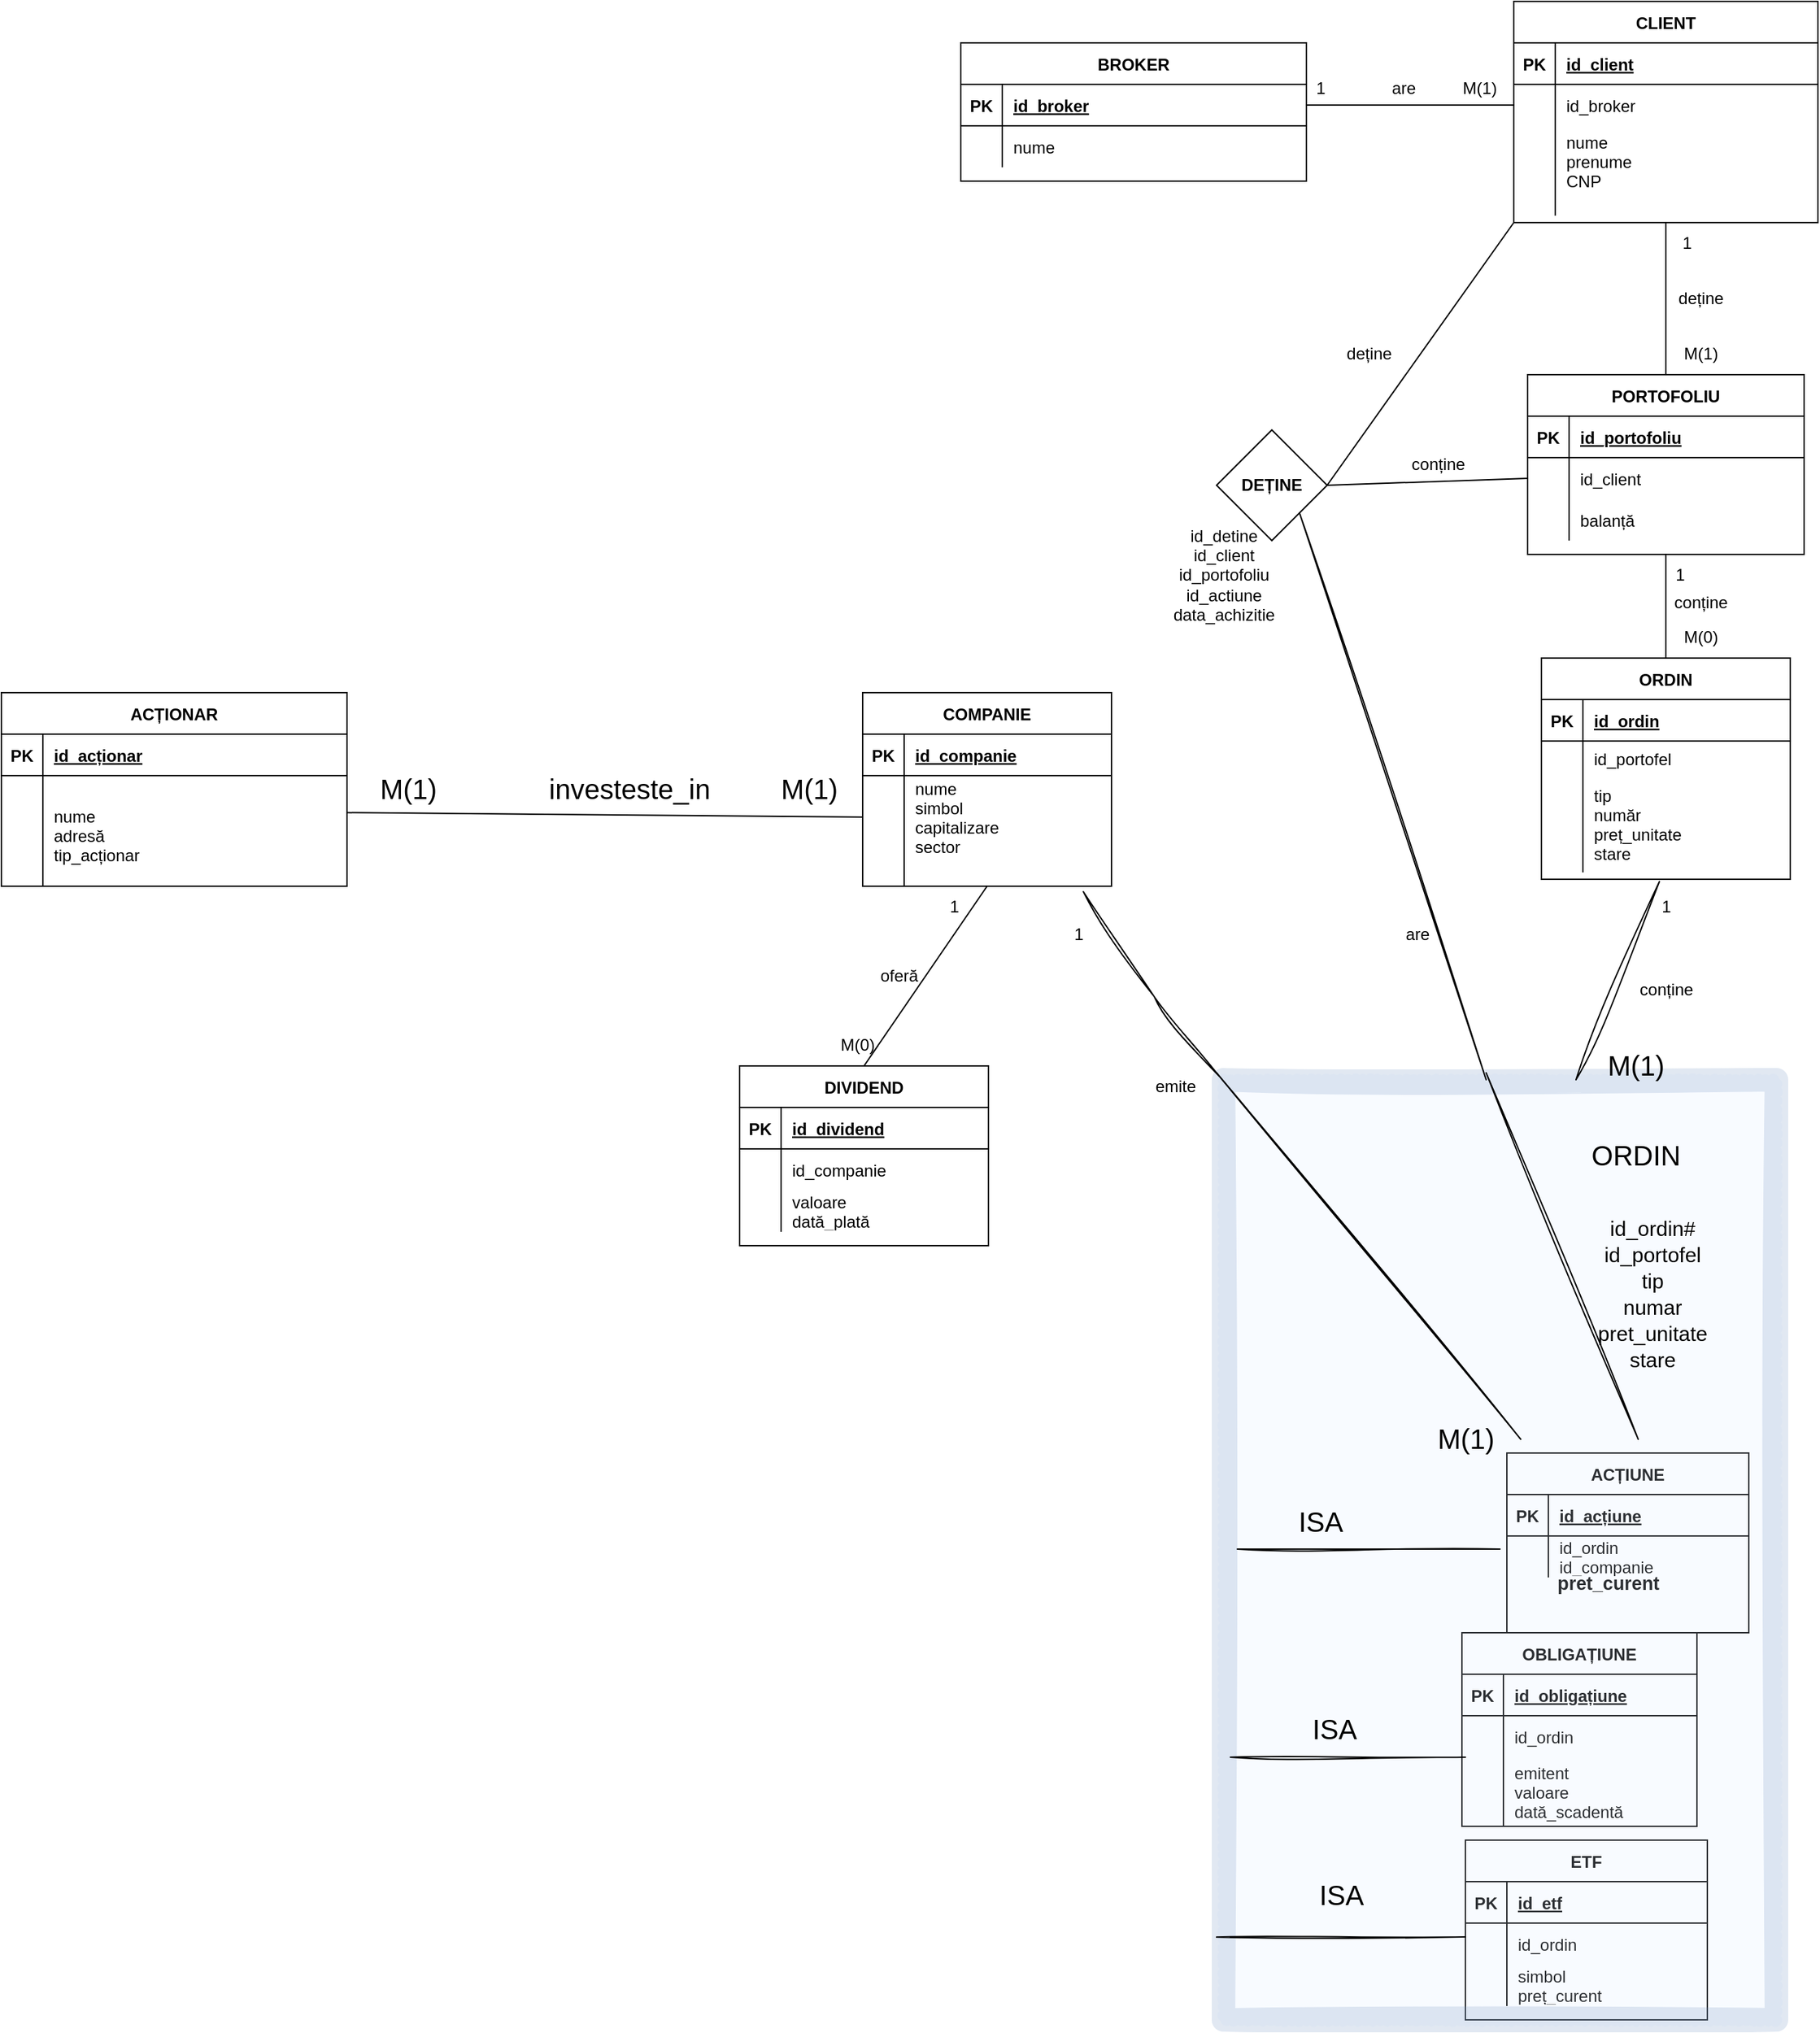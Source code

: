 <mxfile version="22.1.18" type="device" pages="2">
  <diagram id="R2lEEEUBdFMjLlhIrx00" name="Page-1">
    <mxGraphModel dx="4536" dy="1491" grid="1" gridSize="10" guides="1" tooltips="1" connect="1" arrows="1" fold="1" page="1" pageScale="1" pageWidth="850" pageHeight="1100" math="0" shadow="0" extFonts="Permanent Marker^https://fonts.googleapis.com/css?family=Permanent+Marker">
      <root>
        <mxCell id="0" />
        <mxCell id="1" parent="0" />
        <mxCell id="C-vyLk0tnHw3VtMMgP7b-23" value="BROKER" style="shape=table;startSize=30;container=1;collapsible=1;childLayout=tableLayout;fixedRows=1;rowLines=0;fontStyle=1;align=center;resizeLast=1;" parent="1" vertex="1">
          <mxGeometry x="20" y="50" width="250" height="100" as="geometry" />
        </mxCell>
        <mxCell id="C-vyLk0tnHw3VtMMgP7b-24" value="" style="shape=partialRectangle;collapsible=0;dropTarget=0;pointerEvents=0;fillColor=none;points=[[0,0.5],[1,0.5]];portConstraint=eastwest;top=0;left=0;right=0;bottom=1;" parent="C-vyLk0tnHw3VtMMgP7b-23" vertex="1">
          <mxGeometry y="30" width="250" height="30" as="geometry" />
        </mxCell>
        <mxCell id="C-vyLk0tnHw3VtMMgP7b-25" value="PK" style="shape=partialRectangle;overflow=hidden;connectable=0;fillColor=none;top=0;left=0;bottom=0;right=0;fontStyle=1;" parent="C-vyLk0tnHw3VtMMgP7b-24" vertex="1">
          <mxGeometry width="30" height="30" as="geometry">
            <mxRectangle width="30" height="30" as="alternateBounds" />
          </mxGeometry>
        </mxCell>
        <mxCell id="C-vyLk0tnHw3VtMMgP7b-26" value="id_broker" style="shape=partialRectangle;overflow=hidden;connectable=0;fillColor=none;top=0;left=0;bottom=0;right=0;align=left;spacingLeft=6;fontStyle=5;" parent="C-vyLk0tnHw3VtMMgP7b-24" vertex="1">
          <mxGeometry x="30" width="220" height="30" as="geometry">
            <mxRectangle width="220" height="30" as="alternateBounds" />
          </mxGeometry>
        </mxCell>
        <mxCell id="C-vyLk0tnHw3VtMMgP7b-27" value="" style="shape=partialRectangle;collapsible=0;dropTarget=0;pointerEvents=0;fillColor=none;points=[[0,0.5],[1,0.5]];portConstraint=eastwest;top=0;left=0;right=0;bottom=0;" parent="C-vyLk0tnHw3VtMMgP7b-23" vertex="1">
          <mxGeometry y="60" width="250" height="30" as="geometry" />
        </mxCell>
        <mxCell id="C-vyLk0tnHw3VtMMgP7b-28" value="" style="shape=partialRectangle;overflow=hidden;connectable=0;fillColor=none;top=0;left=0;bottom=0;right=0;" parent="C-vyLk0tnHw3VtMMgP7b-27" vertex="1">
          <mxGeometry width="30" height="30" as="geometry">
            <mxRectangle width="30" height="30" as="alternateBounds" />
          </mxGeometry>
        </mxCell>
        <mxCell id="C-vyLk0tnHw3VtMMgP7b-29" value="nume" style="shape=partialRectangle;overflow=hidden;connectable=0;fillColor=none;top=0;left=0;bottom=0;right=0;align=left;spacingLeft=6;" parent="C-vyLk0tnHw3VtMMgP7b-27" vertex="1">
          <mxGeometry x="30" width="220" height="30" as="geometry">
            <mxRectangle width="220" height="30" as="alternateBounds" />
          </mxGeometry>
        </mxCell>
        <mxCell id="0l41ODt3sagTzn-8cAt7-6" value="CLIENT" style="shape=table;startSize=30;container=1;collapsible=1;childLayout=tableLayout;fixedRows=1;rowLines=0;fontStyle=1;align=center;resizeLast=1;" parent="1" vertex="1">
          <mxGeometry x="420" y="20" width="220" height="160" as="geometry" />
        </mxCell>
        <mxCell id="0l41ODt3sagTzn-8cAt7-7" value="" style="shape=partialRectangle;collapsible=0;dropTarget=0;pointerEvents=0;fillColor=none;points=[[0,0.5],[1,0.5]];portConstraint=eastwest;top=0;left=0;right=0;bottom=1;" parent="0l41ODt3sagTzn-8cAt7-6" vertex="1">
          <mxGeometry y="30" width="220" height="30" as="geometry" />
        </mxCell>
        <mxCell id="0l41ODt3sagTzn-8cAt7-8" value="PK" style="shape=partialRectangle;overflow=hidden;connectable=0;fillColor=none;top=0;left=0;bottom=0;right=0;fontStyle=1;" parent="0l41ODt3sagTzn-8cAt7-7" vertex="1">
          <mxGeometry width="30" height="30" as="geometry">
            <mxRectangle width="30" height="30" as="alternateBounds" />
          </mxGeometry>
        </mxCell>
        <mxCell id="0l41ODt3sagTzn-8cAt7-9" value="id_client" style="shape=partialRectangle;overflow=hidden;connectable=0;fillColor=none;top=0;left=0;bottom=0;right=0;align=left;spacingLeft=6;fontStyle=5;" parent="0l41ODt3sagTzn-8cAt7-7" vertex="1">
          <mxGeometry x="30" width="190" height="30" as="geometry">
            <mxRectangle width="190" height="30" as="alternateBounds" />
          </mxGeometry>
        </mxCell>
        <mxCell id="0l41ODt3sagTzn-8cAt7-10" value="" style="shape=partialRectangle;collapsible=0;dropTarget=0;pointerEvents=0;fillColor=none;points=[[0,0.5],[1,0.5]];portConstraint=eastwest;top=0;left=0;right=0;bottom=0;" parent="0l41ODt3sagTzn-8cAt7-6" vertex="1">
          <mxGeometry y="60" width="220" height="30" as="geometry" />
        </mxCell>
        <mxCell id="0l41ODt3sagTzn-8cAt7-11" value="" style="shape=partialRectangle;overflow=hidden;connectable=0;fillColor=none;top=0;left=0;bottom=0;right=0;" parent="0l41ODt3sagTzn-8cAt7-10" vertex="1">
          <mxGeometry width="30" height="30" as="geometry">
            <mxRectangle width="30" height="30" as="alternateBounds" />
          </mxGeometry>
        </mxCell>
        <mxCell id="0l41ODt3sagTzn-8cAt7-12" value="id_broker" style="shape=partialRectangle;overflow=hidden;connectable=0;fillColor=none;top=0;left=0;bottom=0;right=0;align=left;spacingLeft=6;" parent="0l41ODt3sagTzn-8cAt7-10" vertex="1">
          <mxGeometry x="30" width="190" height="30" as="geometry">
            <mxRectangle width="190" height="30" as="alternateBounds" />
          </mxGeometry>
        </mxCell>
        <mxCell id="0l41ODt3sagTzn-8cAt7-13" value="" style="shape=partialRectangle;collapsible=0;dropTarget=0;pointerEvents=0;fillColor=none;points=[[0,0.5],[1,0.5]];portConstraint=eastwest;top=0;left=0;right=0;bottom=0;" parent="0l41ODt3sagTzn-8cAt7-6" vertex="1">
          <mxGeometry y="90" width="220" height="65" as="geometry" />
        </mxCell>
        <mxCell id="0l41ODt3sagTzn-8cAt7-14" value="" style="shape=partialRectangle;overflow=hidden;connectable=0;fillColor=none;top=0;left=0;bottom=0;right=0;" parent="0l41ODt3sagTzn-8cAt7-13" vertex="1">
          <mxGeometry width="30" height="65" as="geometry">
            <mxRectangle width="30" height="65" as="alternateBounds" />
          </mxGeometry>
        </mxCell>
        <mxCell id="0l41ODt3sagTzn-8cAt7-15" value="nume&#xa;prenume&#xa;CNP&#xa;" style="shape=partialRectangle;overflow=hidden;connectable=0;fillColor=none;top=0;left=0;bottom=0;right=0;align=left;spacingLeft=6;" parent="0l41ODt3sagTzn-8cAt7-13" vertex="1">
          <mxGeometry x="30" width="190" height="65" as="geometry">
            <mxRectangle width="190" height="65" as="alternateBounds" />
          </mxGeometry>
        </mxCell>
        <mxCell id="0l41ODt3sagTzn-8cAt7-16" value="PORTOFOLIU" style="shape=table;startSize=30;container=1;collapsible=1;childLayout=tableLayout;fixedRows=1;rowLines=0;fontStyle=1;align=center;resizeLast=1;" parent="1" vertex="1">
          <mxGeometry x="430" y="290" width="200" height="130" as="geometry" />
        </mxCell>
        <mxCell id="0l41ODt3sagTzn-8cAt7-17" value="" style="shape=partialRectangle;collapsible=0;dropTarget=0;pointerEvents=0;fillColor=none;points=[[0,0.5],[1,0.5]];portConstraint=eastwest;top=0;left=0;right=0;bottom=1;" parent="0l41ODt3sagTzn-8cAt7-16" vertex="1">
          <mxGeometry y="30" width="200" height="30" as="geometry" />
        </mxCell>
        <mxCell id="0l41ODt3sagTzn-8cAt7-18" value="PK" style="shape=partialRectangle;overflow=hidden;connectable=0;fillColor=none;top=0;left=0;bottom=0;right=0;fontStyle=1;" parent="0l41ODt3sagTzn-8cAt7-17" vertex="1">
          <mxGeometry width="30" height="30" as="geometry">
            <mxRectangle width="30" height="30" as="alternateBounds" />
          </mxGeometry>
        </mxCell>
        <mxCell id="0l41ODt3sagTzn-8cAt7-19" value="id_portofoliu" style="shape=partialRectangle;overflow=hidden;connectable=0;fillColor=none;top=0;left=0;bottom=0;right=0;align=left;spacingLeft=6;fontStyle=5;" parent="0l41ODt3sagTzn-8cAt7-17" vertex="1">
          <mxGeometry x="30" width="170" height="30" as="geometry">
            <mxRectangle width="170" height="30" as="alternateBounds" />
          </mxGeometry>
        </mxCell>
        <mxCell id="0l41ODt3sagTzn-8cAt7-20" value="" style="shape=partialRectangle;collapsible=0;dropTarget=0;pointerEvents=0;fillColor=none;points=[[0,0.5],[1,0.5]];portConstraint=eastwest;top=0;left=0;right=0;bottom=0;" parent="0l41ODt3sagTzn-8cAt7-16" vertex="1">
          <mxGeometry y="60" width="200" height="30" as="geometry" />
        </mxCell>
        <mxCell id="0l41ODt3sagTzn-8cAt7-21" value="" style="shape=partialRectangle;overflow=hidden;connectable=0;fillColor=none;top=0;left=0;bottom=0;right=0;" parent="0l41ODt3sagTzn-8cAt7-20" vertex="1">
          <mxGeometry width="30" height="30" as="geometry">
            <mxRectangle width="30" height="30" as="alternateBounds" />
          </mxGeometry>
        </mxCell>
        <mxCell id="0l41ODt3sagTzn-8cAt7-22" value="id_client" style="shape=partialRectangle;overflow=hidden;connectable=0;fillColor=none;top=0;left=0;bottom=0;right=0;align=left;spacingLeft=6;" parent="0l41ODt3sagTzn-8cAt7-20" vertex="1">
          <mxGeometry x="30" width="170" height="30" as="geometry">
            <mxRectangle width="170" height="30" as="alternateBounds" />
          </mxGeometry>
        </mxCell>
        <mxCell id="0l41ODt3sagTzn-8cAt7-23" value="" style="shape=partialRectangle;collapsible=0;dropTarget=0;pointerEvents=0;fillColor=none;points=[[0,0.5],[1,0.5]];portConstraint=eastwest;top=0;left=0;right=0;bottom=0;" parent="0l41ODt3sagTzn-8cAt7-16" vertex="1">
          <mxGeometry y="90" width="200" height="30" as="geometry" />
        </mxCell>
        <mxCell id="0l41ODt3sagTzn-8cAt7-24" value="" style="shape=partialRectangle;overflow=hidden;connectable=0;fillColor=none;top=0;left=0;bottom=0;right=0;" parent="0l41ODt3sagTzn-8cAt7-23" vertex="1">
          <mxGeometry width="30" height="30" as="geometry">
            <mxRectangle width="30" height="30" as="alternateBounds" />
          </mxGeometry>
        </mxCell>
        <mxCell id="0l41ODt3sagTzn-8cAt7-25" value="balanță" style="shape=partialRectangle;overflow=hidden;connectable=0;fillColor=none;top=0;left=0;bottom=0;right=0;align=left;spacingLeft=6;" parent="0l41ODt3sagTzn-8cAt7-23" vertex="1">
          <mxGeometry x="30" width="170" height="30" as="geometry">
            <mxRectangle width="170" height="30" as="alternateBounds" />
          </mxGeometry>
        </mxCell>
        <mxCell id="0l41ODt3sagTzn-8cAt7-26" value="ORDIN" style="shape=table;startSize=30;container=1;collapsible=1;childLayout=tableLayout;fixedRows=1;rowLines=0;fontStyle=1;align=center;resizeLast=1;" parent="1" vertex="1">
          <mxGeometry x="440" y="495" width="180" height="160" as="geometry" />
        </mxCell>
        <mxCell id="0l41ODt3sagTzn-8cAt7-27" value="" style="shape=partialRectangle;collapsible=0;dropTarget=0;pointerEvents=0;fillColor=none;points=[[0,0.5],[1,0.5]];portConstraint=eastwest;top=0;left=0;right=0;bottom=1;" parent="0l41ODt3sagTzn-8cAt7-26" vertex="1">
          <mxGeometry y="30" width="180" height="30" as="geometry" />
        </mxCell>
        <mxCell id="0l41ODt3sagTzn-8cAt7-28" value="PK" style="shape=partialRectangle;overflow=hidden;connectable=0;fillColor=none;top=0;left=0;bottom=0;right=0;fontStyle=1;" parent="0l41ODt3sagTzn-8cAt7-27" vertex="1">
          <mxGeometry width="30" height="30" as="geometry">
            <mxRectangle width="30" height="30" as="alternateBounds" />
          </mxGeometry>
        </mxCell>
        <mxCell id="0l41ODt3sagTzn-8cAt7-29" value="id_ordin" style="shape=partialRectangle;overflow=hidden;connectable=0;fillColor=none;top=0;left=0;bottom=0;right=0;align=left;spacingLeft=6;fontStyle=5;" parent="0l41ODt3sagTzn-8cAt7-27" vertex="1">
          <mxGeometry x="30" width="150" height="30" as="geometry">
            <mxRectangle width="150" height="30" as="alternateBounds" />
          </mxGeometry>
        </mxCell>
        <mxCell id="0l41ODt3sagTzn-8cAt7-30" value="" style="shape=partialRectangle;collapsible=0;dropTarget=0;pointerEvents=0;fillColor=none;points=[[0,0.5],[1,0.5]];portConstraint=eastwest;top=0;left=0;right=0;bottom=0;" parent="0l41ODt3sagTzn-8cAt7-26" vertex="1">
          <mxGeometry y="60" width="180" height="25" as="geometry" />
        </mxCell>
        <mxCell id="0l41ODt3sagTzn-8cAt7-31" value="" style="shape=partialRectangle;overflow=hidden;connectable=0;fillColor=none;top=0;left=0;bottom=0;right=0;" parent="0l41ODt3sagTzn-8cAt7-30" vertex="1">
          <mxGeometry width="30" height="25" as="geometry">
            <mxRectangle width="30" height="25" as="alternateBounds" />
          </mxGeometry>
        </mxCell>
        <mxCell id="0l41ODt3sagTzn-8cAt7-32" value="id_portofel" style="shape=partialRectangle;overflow=hidden;connectable=0;fillColor=none;top=0;left=0;bottom=0;right=0;align=left;spacingLeft=6;" parent="0l41ODt3sagTzn-8cAt7-30" vertex="1">
          <mxGeometry x="30" width="150" height="25" as="geometry">
            <mxRectangle width="150" height="25" as="alternateBounds" />
          </mxGeometry>
        </mxCell>
        <mxCell id="0l41ODt3sagTzn-8cAt7-33" value="" style="shape=partialRectangle;collapsible=0;dropTarget=0;pointerEvents=0;fillColor=none;points=[[0,0.5],[1,0.5]];portConstraint=eastwest;top=0;left=0;right=0;bottom=0;" parent="0l41ODt3sagTzn-8cAt7-26" vertex="1">
          <mxGeometry y="85" width="180" height="70" as="geometry" />
        </mxCell>
        <mxCell id="0l41ODt3sagTzn-8cAt7-34" value="" style="shape=partialRectangle;overflow=hidden;connectable=0;fillColor=none;top=0;left=0;bottom=0;right=0;" parent="0l41ODt3sagTzn-8cAt7-33" vertex="1">
          <mxGeometry width="30" height="70" as="geometry">
            <mxRectangle width="30" height="70" as="alternateBounds" />
          </mxGeometry>
        </mxCell>
        <mxCell id="0l41ODt3sagTzn-8cAt7-35" value="tip&#xa;număr&#xa;preț_unitate&#xa;stare" style="shape=partialRectangle;overflow=hidden;connectable=0;fillColor=none;top=0;left=0;bottom=0;right=0;align=left;spacingLeft=6;" parent="0l41ODt3sagTzn-8cAt7-33" vertex="1">
          <mxGeometry x="30" width="150" height="70" as="geometry">
            <mxRectangle width="150" height="70" as="alternateBounds" />
          </mxGeometry>
        </mxCell>
        <mxCell id="IBkrhntbeBRxh-45TwVK-1" value="OBLIGAȚIUNE" style="shape=table;startSize=30;container=1;collapsible=1;childLayout=tableLayout;fixedRows=1;rowLines=0;fontStyle=1;align=center;resizeLast=1;" parent="1" vertex="1">
          <mxGeometry x="382.5" y="1200" width="170" height="140" as="geometry" />
        </mxCell>
        <mxCell id="IBkrhntbeBRxh-45TwVK-2" value="" style="shape=partialRectangle;collapsible=0;dropTarget=0;pointerEvents=0;fillColor=none;points=[[0,0.5],[1,0.5]];portConstraint=eastwest;top=0;left=0;right=0;bottom=1;" parent="IBkrhntbeBRxh-45TwVK-1" vertex="1">
          <mxGeometry y="30" width="170" height="30" as="geometry" />
        </mxCell>
        <mxCell id="IBkrhntbeBRxh-45TwVK-3" value="PK" style="shape=partialRectangle;overflow=hidden;connectable=0;fillColor=none;top=0;left=0;bottom=0;right=0;fontStyle=1;" parent="IBkrhntbeBRxh-45TwVK-2" vertex="1">
          <mxGeometry width="30" height="30" as="geometry">
            <mxRectangle width="30" height="30" as="alternateBounds" />
          </mxGeometry>
        </mxCell>
        <mxCell id="IBkrhntbeBRxh-45TwVK-4" value="id_obligațiune" style="shape=partialRectangle;overflow=hidden;connectable=0;fillColor=none;top=0;left=0;bottom=0;right=0;align=left;spacingLeft=6;fontStyle=5;" parent="IBkrhntbeBRxh-45TwVK-2" vertex="1">
          <mxGeometry x="30" width="140" height="30" as="geometry">
            <mxRectangle width="140" height="30" as="alternateBounds" />
          </mxGeometry>
        </mxCell>
        <mxCell id="IBkrhntbeBRxh-45TwVK-5" value="" style="shape=partialRectangle;collapsible=0;dropTarget=0;pointerEvents=0;fillColor=none;points=[[0,0.5],[1,0.5]];portConstraint=eastwest;top=0;left=0;right=0;bottom=0;" parent="IBkrhntbeBRxh-45TwVK-1" vertex="1">
          <mxGeometry y="60" width="170" height="30" as="geometry" />
        </mxCell>
        <mxCell id="IBkrhntbeBRxh-45TwVK-6" value="" style="shape=partialRectangle;overflow=hidden;connectable=0;fillColor=none;top=0;left=0;bottom=0;right=0;" parent="IBkrhntbeBRxh-45TwVK-5" vertex="1">
          <mxGeometry width="30" height="30" as="geometry">
            <mxRectangle width="30" height="30" as="alternateBounds" />
          </mxGeometry>
        </mxCell>
        <mxCell id="IBkrhntbeBRxh-45TwVK-7" value="id_ordin" style="shape=partialRectangle;overflow=hidden;connectable=0;fillColor=none;top=0;left=0;bottom=0;right=0;align=left;spacingLeft=6;" parent="IBkrhntbeBRxh-45TwVK-5" vertex="1">
          <mxGeometry x="30" width="140" height="30" as="geometry">
            <mxRectangle width="140" height="30" as="alternateBounds" />
          </mxGeometry>
        </mxCell>
        <mxCell id="IBkrhntbeBRxh-45TwVK-8" value="" style="shape=partialRectangle;collapsible=0;dropTarget=0;pointerEvents=0;fillColor=none;points=[[0,0.5],[1,0.5]];portConstraint=eastwest;top=0;left=0;right=0;bottom=0;" parent="IBkrhntbeBRxh-45TwVK-1" vertex="1">
          <mxGeometry y="90" width="170" height="50" as="geometry" />
        </mxCell>
        <mxCell id="IBkrhntbeBRxh-45TwVK-9" value="" style="shape=partialRectangle;overflow=hidden;connectable=0;fillColor=none;top=0;left=0;bottom=0;right=0;" parent="IBkrhntbeBRxh-45TwVK-8" vertex="1">
          <mxGeometry width="30" height="50" as="geometry">
            <mxRectangle width="30" height="50" as="alternateBounds" />
          </mxGeometry>
        </mxCell>
        <mxCell id="IBkrhntbeBRxh-45TwVK-10" value="emitent&#xa;valoare&#xa;dată_scadentă" style="shape=partialRectangle;overflow=hidden;connectable=0;fillColor=none;top=0;left=0;bottom=0;right=0;align=left;spacingLeft=6;" parent="IBkrhntbeBRxh-45TwVK-8" vertex="1">
          <mxGeometry x="30" width="140" height="50" as="geometry">
            <mxRectangle width="140" height="50" as="alternateBounds" />
          </mxGeometry>
        </mxCell>
        <mxCell id="IBkrhntbeBRxh-45TwVK-11" value="ACȚIUNE" style="shape=table;startSize=30;container=1;collapsible=1;childLayout=tableLayout;fixedRows=1;rowLines=0;fontStyle=1;align=center;resizeLast=1;" parent="1" vertex="1">
          <mxGeometry x="415" y="1070" width="175" height="130" as="geometry" />
        </mxCell>
        <mxCell id="IBkrhntbeBRxh-45TwVK-12" value="" style="shape=partialRectangle;collapsible=0;dropTarget=0;pointerEvents=0;fillColor=none;points=[[0,0.5],[1,0.5]];portConstraint=eastwest;top=0;left=0;right=0;bottom=1;" parent="IBkrhntbeBRxh-45TwVK-11" vertex="1">
          <mxGeometry y="30" width="175" height="30" as="geometry" />
        </mxCell>
        <mxCell id="IBkrhntbeBRxh-45TwVK-13" value="PK" style="shape=partialRectangle;overflow=hidden;connectable=0;fillColor=none;top=0;left=0;bottom=0;right=0;fontStyle=1;" parent="IBkrhntbeBRxh-45TwVK-12" vertex="1">
          <mxGeometry width="30" height="30" as="geometry">
            <mxRectangle width="30" height="30" as="alternateBounds" />
          </mxGeometry>
        </mxCell>
        <mxCell id="IBkrhntbeBRxh-45TwVK-14" value="id_acțiune" style="shape=partialRectangle;overflow=hidden;connectable=0;fillColor=none;top=0;left=0;bottom=0;right=0;align=left;spacingLeft=6;fontStyle=5;" parent="IBkrhntbeBRxh-45TwVK-12" vertex="1">
          <mxGeometry x="30" width="145" height="30" as="geometry">
            <mxRectangle width="145" height="30" as="alternateBounds" />
          </mxGeometry>
        </mxCell>
        <mxCell id="IBkrhntbeBRxh-45TwVK-18" value="" style="shape=partialRectangle;collapsible=0;dropTarget=0;pointerEvents=0;fillColor=none;points=[[0,0.5],[1,0.5]];portConstraint=eastwest;top=0;left=0;right=0;bottom=0;" parent="IBkrhntbeBRxh-45TwVK-11" vertex="1">
          <mxGeometry y="60" width="175" height="30" as="geometry" />
        </mxCell>
        <mxCell id="IBkrhntbeBRxh-45TwVK-19" value="" style="shape=partialRectangle;overflow=hidden;connectable=0;fillColor=none;top=0;left=0;bottom=0;right=0;" parent="IBkrhntbeBRxh-45TwVK-18" vertex="1">
          <mxGeometry width="30" height="30" as="geometry">
            <mxRectangle width="30" height="30" as="alternateBounds" />
          </mxGeometry>
        </mxCell>
        <mxCell id="IBkrhntbeBRxh-45TwVK-20" value="id_ordin&#xa;id_companie" style="shape=partialRectangle;overflow=hidden;connectable=0;fillColor=none;top=0;left=0;bottom=0;right=0;align=left;spacingLeft=6;" parent="IBkrhntbeBRxh-45TwVK-18" vertex="1">
          <mxGeometry x="30" width="145" height="30" as="geometry">
            <mxRectangle width="145" height="30" as="alternateBounds" />
          </mxGeometry>
        </mxCell>
        <mxCell id="IBkrhntbeBRxh-45TwVK-21" value="ETF" style="shape=table;startSize=30;container=1;collapsible=1;childLayout=tableLayout;fixedRows=1;rowLines=0;fontStyle=1;align=center;resizeLast=1;" parent="1" vertex="1">
          <mxGeometry x="385" y="1350" width="175" height="130" as="geometry" />
        </mxCell>
        <mxCell id="IBkrhntbeBRxh-45TwVK-22" value="" style="shape=partialRectangle;collapsible=0;dropTarget=0;pointerEvents=0;fillColor=none;points=[[0,0.5],[1,0.5]];portConstraint=eastwest;top=0;left=0;right=0;bottom=1;" parent="IBkrhntbeBRxh-45TwVK-21" vertex="1">
          <mxGeometry y="30" width="175" height="30" as="geometry" />
        </mxCell>
        <mxCell id="IBkrhntbeBRxh-45TwVK-23" value="PK" style="shape=partialRectangle;overflow=hidden;connectable=0;fillColor=none;top=0;left=0;bottom=0;right=0;fontStyle=1;" parent="IBkrhntbeBRxh-45TwVK-22" vertex="1">
          <mxGeometry width="30" height="30" as="geometry">
            <mxRectangle width="30" height="30" as="alternateBounds" />
          </mxGeometry>
        </mxCell>
        <mxCell id="IBkrhntbeBRxh-45TwVK-24" value="id_etf" style="shape=partialRectangle;overflow=hidden;connectable=0;fillColor=none;top=0;left=0;bottom=0;right=0;align=left;spacingLeft=6;fontStyle=5;" parent="IBkrhntbeBRxh-45TwVK-22" vertex="1">
          <mxGeometry x="30" width="145" height="30" as="geometry">
            <mxRectangle width="145" height="30" as="alternateBounds" />
          </mxGeometry>
        </mxCell>
        <mxCell id="IBkrhntbeBRxh-45TwVK-25" value="" style="shape=partialRectangle;collapsible=0;dropTarget=0;pointerEvents=0;fillColor=none;points=[[0,0.5],[1,0.5]];portConstraint=eastwest;top=0;left=0;right=0;bottom=0;" parent="IBkrhntbeBRxh-45TwVK-21" vertex="1">
          <mxGeometry y="60" width="175" height="30" as="geometry" />
        </mxCell>
        <mxCell id="IBkrhntbeBRxh-45TwVK-26" value="" style="shape=partialRectangle;overflow=hidden;connectable=0;fillColor=none;top=0;left=0;bottom=0;right=0;" parent="IBkrhntbeBRxh-45TwVK-25" vertex="1">
          <mxGeometry width="30" height="30" as="geometry">
            <mxRectangle width="30" height="30" as="alternateBounds" />
          </mxGeometry>
        </mxCell>
        <mxCell id="IBkrhntbeBRxh-45TwVK-27" value="id_ordin" style="shape=partialRectangle;overflow=hidden;connectable=0;fillColor=none;top=0;left=0;bottom=0;right=0;align=left;spacingLeft=6;" parent="IBkrhntbeBRxh-45TwVK-25" vertex="1">
          <mxGeometry x="30" width="145" height="30" as="geometry">
            <mxRectangle width="145" height="30" as="alternateBounds" />
          </mxGeometry>
        </mxCell>
        <mxCell id="IBkrhntbeBRxh-45TwVK-28" value="" style="shape=partialRectangle;collapsible=0;dropTarget=0;pointerEvents=0;fillColor=none;points=[[0,0.5],[1,0.5]];portConstraint=eastwest;top=0;left=0;right=0;bottom=0;" parent="IBkrhntbeBRxh-45TwVK-21" vertex="1">
          <mxGeometry y="90" width="175" height="30" as="geometry" />
        </mxCell>
        <mxCell id="IBkrhntbeBRxh-45TwVK-29" value="" style="shape=partialRectangle;overflow=hidden;connectable=0;fillColor=none;top=0;left=0;bottom=0;right=0;" parent="IBkrhntbeBRxh-45TwVK-28" vertex="1">
          <mxGeometry width="30" height="30" as="geometry">
            <mxRectangle width="30" height="30" as="alternateBounds" />
          </mxGeometry>
        </mxCell>
        <mxCell id="IBkrhntbeBRxh-45TwVK-30" value="simbol&#xa;preț_curent" style="shape=partialRectangle;overflow=hidden;connectable=0;fillColor=none;top=0;left=0;bottom=0;right=0;align=left;spacingLeft=6;" parent="IBkrhntbeBRxh-45TwVK-28" vertex="1">
          <mxGeometry x="30" width="145" height="30" as="geometry">
            <mxRectangle width="145" height="30" as="alternateBounds" />
          </mxGeometry>
        </mxCell>
        <mxCell id="IBkrhntbeBRxh-45TwVK-31" value="DIVIDEND" style="shape=table;startSize=30;container=1;collapsible=1;childLayout=tableLayout;fixedRows=1;rowLines=0;fontStyle=1;align=center;resizeLast=1;" parent="1" vertex="1">
          <mxGeometry x="-140" y="790" width="180" height="130" as="geometry" />
        </mxCell>
        <mxCell id="IBkrhntbeBRxh-45TwVK-32" value="" style="shape=partialRectangle;collapsible=0;dropTarget=0;pointerEvents=0;fillColor=none;points=[[0,0.5],[1,0.5]];portConstraint=eastwest;top=0;left=0;right=0;bottom=1;" parent="IBkrhntbeBRxh-45TwVK-31" vertex="1">
          <mxGeometry y="30" width="180" height="30" as="geometry" />
        </mxCell>
        <mxCell id="IBkrhntbeBRxh-45TwVK-33" value="PK" style="shape=partialRectangle;overflow=hidden;connectable=0;fillColor=none;top=0;left=0;bottom=0;right=0;fontStyle=1;" parent="IBkrhntbeBRxh-45TwVK-32" vertex="1">
          <mxGeometry width="30" height="30" as="geometry">
            <mxRectangle width="30" height="30" as="alternateBounds" />
          </mxGeometry>
        </mxCell>
        <mxCell id="IBkrhntbeBRxh-45TwVK-34" value="id_dividend" style="shape=partialRectangle;overflow=hidden;connectable=0;fillColor=none;top=0;left=0;bottom=0;right=0;align=left;spacingLeft=6;fontStyle=5;" parent="IBkrhntbeBRxh-45TwVK-32" vertex="1">
          <mxGeometry x="30" width="150" height="30" as="geometry">
            <mxRectangle width="150" height="30" as="alternateBounds" />
          </mxGeometry>
        </mxCell>
        <mxCell id="IBkrhntbeBRxh-45TwVK-35" value="" style="shape=partialRectangle;collapsible=0;dropTarget=0;pointerEvents=0;fillColor=none;points=[[0,0.5],[1,0.5]];portConstraint=eastwest;top=0;left=0;right=0;bottom=0;" parent="IBkrhntbeBRxh-45TwVK-31" vertex="1">
          <mxGeometry y="60" width="180" height="30" as="geometry" />
        </mxCell>
        <mxCell id="IBkrhntbeBRxh-45TwVK-36" value="" style="shape=partialRectangle;overflow=hidden;connectable=0;fillColor=none;top=0;left=0;bottom=0;right=0;" parent="IBkrhntbeBRxh-45TwVK-35" vertex="1">
          <mxGeometry width="30" height="30" as="geometry">
            <mxRectangle width="30" height="30" as="alternateBounds" />
          </mxGeometry>
        </mxCell>
        <mxCell id="IBkrhntbeBRxh-45TwVK-37" value="id_companie" style="shape=partialRectangle;overflow=hidden;connectable=0;fillColor=none;top=0;left=0;bottom=0;right=0;align=left;spacingLeft=6;" parent="IBkrhntbeBRxh-45TwVK-35" vertex="1">
          <mxGeometry x="30" width="150" height="30" as="geometry">
            <mxRectangle width="150" height="30" as="alternateBounds" />
          </mxGeometry>
        </mxCell>
        <mxCell id="IBkrhntbeBRxh-45TwVK-38" value="" style="shape=partialRectangle;collapsible=0;dropTarget=0;pointerEvents=0;fillColor=none;points=[[0,0.5],[1,0.5]];portConstraint=eastwest;top=0;left=0;right=0;bottom=0;" parent="IBkrhntbeBRxh-45TwVK-31" vertex="1">
          <mxGeometry y="90" width="180" height="30" as="geometry" />
        </mxCell>
        <mxCell id="IBkrhntbeBRxh-45TwVK-39" value="" style="shape=partialRectangle;overflow=hidden;connectable=0;fillColor=none;top=0;left=0;bottom=0;right=0;" parent="IBkrhntbeBRxh-45TwVK-38" vertex="1">
          <mxGeometry width="30" height="30" as="geometry">
            <mxRectangle width="30" height="30" as="alternateBounds" />
          </mxGeometry>
        </mxCell>
        <mxCell id="IBkrhntbeBRxh-45TwVK-40" value="valoare&#xa;dată_plată" style="shape=partialRectangle;overflow=hidden;connectable=0;fillColor=none;top=0;left=0;bottom=0;right=0;align=left;spacingLeft=6;" parent="IBkrhntbeBRxh-45TwVK-38" vertex="1">
          <mxGeometry x="30" width="150" height="30" as="geometry">
            <mxRectangle width="150" height="30" as="alternateBounds" />
          </mxGeometry>
        </mxCell>
        <mxCell id="-VNbd0uvvO6OSstWt9tD-1" value="" style="endArrow=none;html=1;rounded=0;entryX=0;entryY=0.5;entryDx=0;entryDy=0;exitX=1;exitY=0.5;exitDx=0;exitDy=0;" parent="1" source="C-vyLk0tnHw3VtMMgP7b-24" target="0l41ODt3sagTzn-8cAt7-10" edge="1">
          <mxGeometry width="50" height="50" relative="1" as="geometry">
            <mxPoint x="210" y="400" as="sourcePoint" />
            <mxPoint x="260" y="350" as="targetPoint" />
          </mxGeometry>
        </mxCell>
        <mxCell id="-VNbd0uvvO6OSstWt9tD-2" value="1" style="text;html=1;align=center;verticalAlign=middle;resizable=0;points=[];autosize=1;strokeColor=none;fillColor=none;" parent="1" vertex="1">
          <mxGeometry x="265" y="68" width="30" height="30" as="geometry" />
        </mxCell>
        <mxCell id="-VNbd0uvvO6OSstWt9tD-3" value="are" style="text;html=1;align=center;verticalAlign=middle;resizable=0;points=[];autosize=1;strokeColor=none;fillColor=none;" parent="1" vertex="1">
          <mxGeometry x="320" y="68" width="40" height="30" as="geometry" />
        </mxCell>
        <mxCell id="-VNbd0uvvO6OSstWt9tD-4" value="M(1)" style="text;html=1;align=center;verticalAlign=middle;resizable=0;points=[];autosize=1;strokeColor=none;fillColor=none;" parent="1" vertex="1">
          <mxGeometry x="370" y="68" width="50" height="30" as="geometry" />
        </mxCell>
        <mxCell id="-VNbd0uvvO6OSstWt9tD-5" value="" style="endArrow=none;html=1;rounded=0;entryX=0.5;entryY=1;entryDx=0;entryDy=0;exitX=0.5;exitY=0;exitDx=0;exitDy=0;" parent="1" source="0l41ODt3sagTzn-8cAt7-16" target="0l41ODt3sagTzn-8cAt7-6" edge="1">
          <mxGeometry width="50" height="50" relative="1" as="geometry">
            <mxPoint x="420" y="320" as="sourcePoint" />
            <mxPoint x="470" y="270" as="targetPoint" />
          </mxGeometry>
        </mxCell>
        <mxCell id="-VNbd0uvvO6OSstWt9tD-6" value="1" style="text;html=1;align=center;verticalAlign=middle;resizable=0;points=[];autosize=1;strokeColor=none;fillColor=none;" parent="1" vertex="1">
          <mxGeometry x="530" y="180" width="30" height="30" as="geometry" />
        </mxCell>
        <mxCell id="-VNbd0uvvO6OSstWt9tD-7" value="deține" style="text;html=1;align=center;verticalAlign=middle;resizable=0;points=[];autosize=1;strokeColor=none;fillColor=none;" parent="1" vertex="1">
          <mxGeometry x="525" y="220" width="60" height="30" as="geometry" />
        </mxCell>
        <mxCell id="-VNbd0uvvO6OSstWt9tD-8" value="M(1)" style="text;html=1;align=center;verticalAlign=middle;resizable=0;points=[];autosize=1;strokeColor=none;fillColor=none;" parent="1" vertex="1">
          <mxGeometry x="530" y="260" width="50" height="30" as="geometry" />
        </mxCell>
        <mxCell id="-VNbd0uvvO6OSstWt9tD-9" value="1" style="text;html=1;align=center;verticalAlign=middle;resizable=0;points=[];autosize=1;strokeColor=none;fillColor=none;" parent="1" vertex="1">
          <mxGeometry x="525" y="420" width="30" height="30" as="geometry" />
        </mxCell>
        <mxCell id="-VNbd0uvvO6OSstWt9tD-10" value="M(0)" style="text;html=1;align=center;verticalAlign=middle;resizable=0;points=[];autosize=1;strokeColor=none;fillColor=none;" parent="1" vertex="1">
          <mxGeometry x="530" y="465" width="50" height="30" as="geometry" />
        </mxCell>
        <mxCell id="-VNbd0uvvO6OSstWt9tD-11" value="" style="endArrow=none;html=1;rounded=0;entryX=0.5;entryY=1;entryDx=0;entryDy=0;exitX=0.5;exitY=0;exitDx=0;exitDy=0;" parent="1" source="0l41ODt3sagTzn-8cAt7-26" target="0l41ODt3sagTzn-8cAt7-16" edge="1">
          <mxGeometry width="50" height="50" relative="1" as="geometry">
            <mxPoint x="420" y="510" as="sourcePoint" />
            <mxPoint x="470" y="460" as="targetPoint" />
          </mxGeometry>
        </mxCell>
        <mxCell id="-VNbd0uvvO6OSstWt9tD-12" value="conține" style="text;html=1;align=center;verticalAlign=middle;resizable=0;points=[];autosize=1;strokeColor=none;fillColor=none;" parent="1" vertex="1">
          <mxGeometry x="525" y="440" width="60" height="30" as="geometry" />
        </mxCell>
        <mxCell id="-VNbd0uvvO6OSstWt9tD-20" value="1" style="text;html=1;align=center;verticalAlign=middle;resizable=0;points=[];autosize=1;strokeColor=none;fillColor=none;" parent="1" vertex="1">
          <mxGeometry x="515" y="660" width="30" height="30" as="geometry" />
        </mxCell>
        <mxCell id="-VNbd0uvvO6OSstWt9tD-24" value="conține" style="text;html=1;align=center;verticalAlign=middle;resizable=0;points=[];autosize=1;strokeColor=none;fillColor=none;" parent="1" vertex="1">
          <mxGeometry x="500" y="720" width="60" height="30" as="geometry" />
        </mxCell>
        <mxCell id="-VNbd0uvvO6OSstWt9tD-34" value="COMPANIE" style="shape=table;startSize=30;container=1;collapsible=1;childLayout=tableLayout;fixedRows=1;rowLines=0;fontStyle=1;align=center;resizeLast=1;" parent="1" vertex="1">
          <mxGeometry x="-51" y="520" width="180" height="140" as="geometry" />
        </mxCell>
        <mxCell id="-VNbd0uvvO6OSstWt9tD-35" value="" style="shape=partialRectangle;collapsible=0;dropTarget=0;pointerEvents=0;fillColor=none;points=[[0,0.5],[1,0.5]];portConstraint=eastwest;top=0;left=0;right=0;bottom=1;" parent="-VNbd0uvvO6OSstWt9tD-34" vertex="1">
          <mxGeometry y="30" width="180" height="30" as="geometry" />
        </mxCell>
        <mxCell id="-VNbd0uvvO6OSstWt9tD-36" value="PK" style="shape=partialRectangle;overflow=hidden;connectable=0;fillColor=none;top=0;left=0;bottom=0;right=0;fontStyle=1;" parent="-VNbd0uvvO6OSstWt9tD-35" vertex="1">
          <mxGeometry width="30" height="30" as="geometry">
            <mxRectangle width="30" height="30" as="alternateBounds" />
          </mxGeometry>
        </mxCell>
        <mxCell id="-VNbd0uvvO6OSstWt9tD-37" value="id_companie" style="shape=partialRectangle;overflow=hidden;connectable=0;fillColor=none;top=0;left=0;bottom=0;right=0;align=left;spacingLeft=6;fontStyle=5;" parent="-VNbd0uvvO6OSstWt9tD-35" vertex="1">
          <mxGeometry x="30" width="150" height="30" as="geometry">
            <mxRectangle width="150" height="30" as="alternateBounds" />
          </mxGeometry>
        </mxCell>
        <mxCell id="-VNbd0uvvO6OSstWt9tD-41" value="" style="shape=partialRectangle;collapsible=0;dropTarget=0;pointerEvents=0;fillColor=none;points=[[0,0.5],[1,0.5]];portConstraint=eastwest;top=0;left=0;right=0;bottom=0;" parent="-VNbd0uvvO6OSstWt9tD-34" vertex="1">
          <mxGeometry y="60" width="180" height="60" as="geometry" />
        </mxCell>
        <mxCell id="-VNbd0uvvO6OSstWt9tD-42" value="" style="shape=partialRectangle;overflow=hidden;connectable=0;fillColor=none;top=0;left=0;bottom=0;right=0;" parent="-VNbd0uvvO6OSstWt9tD-41" vertex="1">
          <mxGeometry width="30" height="60" as="geometry">
            <mxRectangle width="30" height="60" as="alternateBounds" />
          </mxGeometry>
        </mxCell>
        <mxCell id="-VNbd0uvvO6OSstWt9tD-43" value="nume&#xa;simbol&#xa;capitalizare&#xa;sector" style="shape=partialRectangle;overflow=hidden;connectable=0;fillColor=none;top=0;left=0;bottom=0;right=0;align=left;spacingLeft=6;" parent="-VNbd0uvvO6OSstWt9tD-41" vertex="1">
          <mxGeometry x="30" width="150" height="60" as="geometry">
            <mxRectangle width="150" height="60" as="alternateBounds" />
          </mxGeometry>
        </mxCell>
        <mxCell id="-VNbd0uvvO6OSstWt9tD-38" value="" style="shape=partialRectangle;collapsible=0;dropTarget=0;pointerEvents=0;fillColor=none;points=[[0,0.5],[1,0.5]];portConstraint=eastwest;top=0;left=0;right=0;bottom=0;" parent="-VNbd0uvvO6OSstWt9tD-34" vertex="1">
          <mxGeometry y="120" width="180" height="20" as="geometry" />
        </mxCell>
        <mxCell id="-VNbd0uvvO6OSstWt9tD-39" value="" style="shape=partialRectangle;overflow=hidden;connectable=0;fillColor=none;top=0;left=0;bottom=0;right=0;" parent="-VNbd0uvvO6OSstWt9tD-38" vertex="1">
          <mxGeometry width="30" height="20" as="geometry">
            <mxRectangle width="30" height="20" as="alternateBounds" />
          </mxGeometry>
        </mxCell>
        <mxCell id="-VNbd0uvvO6OSstWt9tD-40" value="" style="shape=partialRectangle;overflow=hidden;connectable=0;fillColor=none;top=0;left=0;bottom=0;right=0;align=left;spacingLeft=6;" parent="-VNbd0uvvO6OSstWt9tD-38" vertex="1">
          <mxGeometry x="30" width="150" height="20" as="geometry">
            <mxRectangle width="150" height="20" as="alternateBounds" />
          </mxGeometry>
        </mxCell>
        <mxCell id="-VNbd0uvvO6OSstWt9tD-45" value="1" style="text;html=1;align=center;verticalAlign=middle;resizable=0;points=[];autosize=1;strokeColor=none;fillColor=none;" parent="1" vertex="1">
          <mxGeometry x="90" y="680" width="30" height="30" as="geometry" />
        </mxCell>
        <mxCell id="-VNbd0uvvO6OSstWt9tD-47" value="emite" style="text;html=1;align=center;verticalAlign=middle;resizable=0;points=[];autosize=1;strokeColor=none;fillColor=none;" parent="1" vertex="1">
          <mxGeometry x="150" y="790" width="50" height="30" as="geometry" />
        </mxCell>
        <mxCell id="-VNbd0uvvO6OSstWt9tD-48" value="oferă" style="text;html=1;align=center;verticalAlign=middle;resizable=0;points=[];autosize=1;strokeColor=none;fillColor=none;" parent="1" vertex="1">
          <mxGeometry x="-50" y="710" width="50" height="30" as="geometry" />
        </mxCell>
        <mxCell id="-VNbd0uvvO6OSstWt9tD-49" value="" style="endArrow=none;html=1;rounded=0;entryX=0.5;entryY=1;entryDx=0;entryDy=0;exitX=0.5;exitY=0;exitDx=0;exitDy=0;" parent="1" source="IBkrhntbeBRxh-45TwVK-31" target="-VNbd0uvvO6OSstWt9tD-34" edge="1">
          <mxGeometry width="50" height="50" relative="1" as="geometry">
            <mxPoint x="20" y="760" as="sourcePoint" />
            <mxPoint x="70" y="710" as="targetPoint" />
          </mxGeometry>
        </mxCell>
        <mxCell id="-VNbd0uvvO6OSstWt9tD-50" value="1" style="text;html=1;align=center;verticalAlign=middle;resizable=0;points=[];autosize=1;strokeColor=none;fillColor=none;" parent="1" vertex="1">
          <mxGeometry y="660" width="30" height="30" as="geometry" />
        </mxCell>
        <mxCell id="-VNbd0uvvO6OSstWt9tD-51" value="M(0)" style="text;html=1;align=center;verticalAlign=middle;resizable=0;points=[];autosize=1;strokeColor=none;fillColor=none;" parent="1" vertex="1">
          <mxGeometry x="-80" y="760" width="50" height="30" as="geometry" />
        </mxCell>
        <mxCell id="-VNbd0uvvO6OSstWt9tD-53" value="" style="endArrow=none;html=1;rounded=0;entryX=0;entryY=0.5;entryDx=0;entryDy=0;exitX=1;exitY=0.5;exitDx=0;exitDy=0;" parent="1" source="-VNbd0uvvO6OSstWt9tD-57" target="0l41ODt3sagTzn-8cAt7-20" edge="1">
          <mxGeometry width="50" height="50" relative="1" as="geometry">
            <mxPoint x="290" y="370" as="sourcePoint" />
            <mxPoint x="345" y="520" as="targetPoint" />
          </mxGeometry>
        </mxCell>
        <mxCell id="-VNbd0uvvO6OSstWt9tD-55" value="" style="endArrow=none;html=1;rounded=0;entryX=0;entryY=1;entryDx=0;entryDy=0;exitX=1;exitY=0.5;exitDx=0;exitDy=0;" parent="1" source="-VNbd0uvvO6OSstWt9tD-57" target="0l41ODt3sagTzn-8cAt7-6" edge="1">
          <mxGeometry width="50" height="50" relative="1" as="geometry">
            <mxPoint x="300" y="370" as="sourcePoint" />
            <mxPoint x="390" y="240" as="targetPoint" />
          </mxGeometry>
        </mxCell>
        <mxCell id="-VNbd0uvvO6OSstWt9tD-57" value="&lt;b&gt;DEȚINE&lt;/b&gt;" style="rhombus;whiteSpace=wrap;html=1;" parent="1" vertex="1">
          <mxGeometry x="205" y="330" width="80" height="80" as="geometry" />
        </mxCell>
        <mxCell id="-VNbd0uvvO6OSstWt9tD-59" value="deține" style="text;html=1;align=center;verticalAlign=middle;resizable=0;points=[];autosize=1;strokeColor=none;fillColor=none;" parent="1" vertex="1">
          <mxGeometry x="285" y="260" width="60" height="30" as="geometry" />
        </mxCell>
        <mxCell id="-VNbd0uvvO6OSstWt9tD-61" value="are" style="text;html=1;align=center;verticalAlign=middle;resizable=0;points=[];autosize=1;strokeColor=none;fillColor=none;" parent="1" vertex="1">
          <mxGeometry x="330" y="680" width="40" height="30" as="geometry" />
        </mxCell>
        <mxCell id="-VNbd0uvvO6OSstWt9tD-62" value="conține" style="text;html=1;align=center;verticalAlign=middle;resizable=0;points=[];autosize=1;strokeColor=none;fillColor=none;" parent="1" vertex="1">
          <mxGeometry x="335" y="340" width="60" height="30" as="geometry" />
        </mxCell>
        <mxCell id="OoRFqI8MeztcHo7091h7-1" value="ACȚIONAR" style="shape=table;startSize=30;container=1;collapsible=1;childLayout=tableLayout;fixedRows=1;rowLines=0;fontStyle=1;align=center;resizeLast=1;" parent="1" vertex="1">
          <mxGeometry x="-674" y="520" width="250" height="140" as="geometry" />
        </mxCell>
        <mxCell id="OoRFqI8MeztcHo7091h7-2" value="" style="shape=partialRectangle;collapsible=0;dropTarget=0;pointerEvents=0;fillColor=none;points=[[0,0.5],[1,0.5]];portConstraint=eastwest;top=0;left=0;right=0;bottom=1;" parent="OoRFqI8MeztcHo7091h7-1" vertex="1">
          <mxGeometry y="30" width="250" height="30" as="geometry" />
        </mxCell>
        <mxCell id="OoRFqI8MeztcHo7091h7-3" value="PK" style="shape=partialRectangle;overflow=hidden;connectable=0;fillColor=none;top=0;left=0;bottom=0;right=0;fontStyle=1;" parent="OoRFqI8MeztcHo7091h7-2" vertex="1">
          <mxGeometry width="30" height="30" as="geometry">
            <mxRectangle width="30" height="30" as="alternateBounds" />
          </mxGeometry>
        </mxCell>
        <mxCell id="OoRFqI8MeztcHo7091h7-4" value="id_acționar" style="shape=partialRectangle;overflow=hidden;connectable=0;fillColor=none;top=0;left=0;bottom=0;right=0;align=left;spacingLeft=6;fontStyle=5;" parent="OoRFqI8MeztcHo7091h7-2" vertex="1">
          <mxGeometry x="30" width="220" height="30" as="geometry">
            <mxRectangle width="220" height="30" as="alternateBounds" />
          </mxGeometry>
        </mxCell>
        <mxCell id="OoRFqI8MeztcHo7091h7-5" value="" style="shape=partialRectangle;collapsible=0;dropTarget=0;pointerEvents=0;fillColor=none;points=[[0,0.5],[1,0.5]];portConstraint=eastwest;top=0;left=0;right=0;bottom=0;" parent="OoRFqI8MeztcHo7091h7-1" vertex="1">
          <mxGeometry y="60" width="250" height="20" as="geometry" />
        </mxCell>
        <mxCell id="OoRFqI8MeztcHo7091h7-6" value="" style="shape=partialRectangle;overflow=hidden;connectable=0;fillColor=none;top=0;left=0;bottom=0;right=0;" parent="OoRFqI8MeztcHo7091h7-5" vertex="1">
          <mxGeometry width="30" height="20" as="geometry">
            <mxRectangle width="30" height="20" as="alternateBounds" />
          </mxGeometry>
        </mxCell>
        <mxCell id="OoRFqI8MeztcHo7091h7-7" value="" style="shape=partialRectangle;overflow=hidden;connectable=0;fillColor=none;top=0;left=0;bottom=0;right=0;align=left;spacingLeft=6;" parent="OoRFqI8MeztcHo7091h7-5" vertex="1">
          <mxGeometry x="30" width="220" height="20" as="geometry">
            <mxRectangle width="220" height="20" as="alternateBounds" />
          </mxGeometry>
        </mxCell>
        <mxCell id="OoRFqI8MeztcHo7091h7-8" value="" style="shape=partialRectangle;collapsible=0;dropTarget=0;pointerEvents=0;fillColor=none;points=[[0,0.5],[1,0.5]];portConstraint=eastwest;top=0;left=0;right=0;bottom=0;" parent="OoRFqI8MeztcHo7091h7-1" vertex="1">
          <mxGeometry y="80" width="250" height="60" as="geometry" />
        </mxCell>
        <mxCell id="OoRFqI8MeztcHo7091h7-9" value="" style="shape=partialRectangle;overflow=hidden;connectable=0;fillColor=none;top=0;left=0;bottom=0;right=0;" parent="OoRFqI8MeztcHo7091h7-8" vertex="1">
          <mxGeometry width="30" height="60" as="geometry">
            <mxRectangle width="30" height="60" as="alternateBounds" />
          </mxGeometry>
        </mxCell>
        <mxCell id="OoRFqI8MeztcHo7091h7-10" value="nume&#xa;adresă&#xa;tip_acționar&#xa;" style="shape=partialRectangle;overflow=hidden;connectable=0;fillColor=none;top=0;left=0;bottom=0;right=0;align=left;spacingLeft=6;" parent="OoRFqI8MeztcHo7091h7-8" vertex="1">
          <mxGeometry x="30" width="220" height="60" as="geometry">
            <mxRectangle width="220" height="60" as="alternateBounds" />
          </mxGeometry>
        </mxCell>
        <mxCell id="OoRFqI8MeztcHo7091h7-12" value="" style="endArrow=none;html=1;rounded=0;entryX=0;entryY=0.5;entryDx=0;entryDy=0;exitX=1;exitY=0.113;exitDx=0;exitDy=0;exitPerimeter=0;" parent="1" source="OoRFqI8MeztcHo7091h7-8" target="-VNbd0uvvO6OSstWt9tD-41" edge="1">
          <mxGeometry width="50" height="50" relative="1" as="geometry">
            <mxPoint x="-180" y="565" as="sourcePoint" />
            <mxPoint x="-50" y="440" as="targetPoint" />
          </mxGeometry>
        </mxCell>
        <mxCell id="_Jgw_lSQmw2zCg625oAK-1" value="id_detine&lt;br&gt;id_client&lt;br&gt;id_portofoliu&lt;br&gt;id_actiune&lt;br&gt;data_achizitie" style="text;html=1;align=center;verticalAlign=middle;resizable=0;points=[];autosize=1;strokeColor=none;fillColor=none;" parent="1" vertex="1">
          <mxGeometry x="160" y="390" width="100" height="90" as="geometry" />
        </mxCell>
        <mxCell id="hiu5A2i0qPZkjxsGXid5-1" value="&lt;h6&gt;&lt;font face=&quot;Helvetica&quot;&gt;pret_curent&lt;/font&gt;&lt;/h6&gt;" style="text;html=1;align=center;verticalAlign=middle;resizable=0;points=[];autosize=1;strokeColor=none;fillColor=none;fontSize=20;fontFamily=Architects Daughter;" parent="1" vertex="1">
          <mxGeometry x="437.5" y="1120" width="100" height="90" as="geometry" />
        </mxCell>
        <mxCell id="hiu5A2i0qPZkjxsGXid5-2" value="" style="verticalLabelPosition=bottom;verticalAlign=top;html=1;shape=mxgraph.basic.rect;fillColor2=none;strokeWidth=17;size=20;indent=5;sketch=1;hachureGap=4;jiggle=2;curveFitting=1;fontFamily=Architects Daughter;fontSource=https%3A%2F%2Ffonts.googleapis.com%2Fcss%3Ffamily%3DArchitects%2BDaughter;fontSize=20;strokeColor=#6c8ebf;opacity=20;fillColor=#dae8fc;perimeterSpacing=2;" parent="1" vertex="1">
          <mxGeometry x="210" y="800" width="400" height="680" as="geometry" />
        </mxCell>
        <mxCell id="hiu5A2i0qPZkjxsGXid5-4" value="&lt;font face=&quot;Helvetica&quot;&gt;ORDIN&lt;/font&gt;" style="text;html=1;align=center;verticalAlign=middle;resizable=0;points=[];autosize=1;strokeColor=none;fillColor=none;fontSize=20;fontFamily=Architects Daughter;" parent="1" vertex="1">
          <mxGeometry x="462.5" y="835" width="90" height="40" as="geometry" />
        </mxCell>
        <mxCell id="hiu5A2i0qPZkjxsGXid5-5" value="&lt;p style=&quot;font-size: 15px;&quot;&gt;&lt;font style=&quot;font-size: 15px;&quot; face=&quot;Helvetica&quot;&gt;id_ordin#&lt;br&gt;id_portofel&lt;br&gt;tip&lt;br&gt;numar&lt;br&gt;pret_unitate&lt;br&gt;stare&lt;/font&gt;&lt;/p&gt;" style="text;html=1;align=center;verticalAlign=middle;resizable=0;points=[];autosize=1;strokeColor=none;fillColor=none;fontSize=20;fontFamily=Architects Daughter;" parent="1" vertex="1">
          <mxGeometry x="470" y="875" width="100" height="160" as="geometry" />
        </mxCell>
        <mxCell id="hiu5A2i0qPZkjxsGXid5-6" value="" style="endArrow=none;html=1;rounded=0;sketch=1;hachureGap=4;jiggle=2;curveFitting=1;fontFamily=Architects Daughter;fontSource=https%3A%2F%2Ffonts.googleapis.com%2Fcss%3Ffamily%3DArchitects%2BDaughter;fontSize=16;entryX=0.344;entryY=-0.111;entryDx=0;entryDy=0;entryPerimeter=0;" parent="1" target="-VNbd0uvvO6OSstWt9tD-20" edge="1">
          <mxGeometry width="50" height="50" relative="1" as="geometry">
            <mxPoint x="465" y="800" as="sourcePoint" />
            <mxPoint x="470" y="690" as="targetPoint" />
          </mxGeometry>
        </mxCell>
        <mxCell id="hiu5A2i0qPZkjxsGXid5-7" value="&lt;font face=&quot;Helvetica&quot;&gt;M(1)&lt;/font&gt;" style="text;html=1;align=center;verticalAlign=middle;resizable=0;points=[];autosize=1;strokeColor=none;fillColor=none;fontSize=20;fontFamily=Architects Daughter;" parent="1" vertex="1">
          <mxGeometry x="477.5" y="770" width="60" height="40" as="geometry" />
        </mxCell>
        <mxCell id="hiu5A2i0qPZkjxsGXid5-8" value="" style="endArrow=none;html=1;rounded=0;sketch=1;hachureGap=4;jiggle=2;curveFitting=1;fontFamily=Architects Daughter;fontSource=https%3A%2F%2Ffonts.googleapis.com%2Fcss%3Ffamily%3DArchitects%2BDaughter;fontSize=16;exitX=0.887;exitY=1.2;exitDx=0;exitDy=0;exitPerimeter=0;entryX=-0.003;entryY=-0.001;entryDx=0;entryDy=0;entryPerimeter=0;" parent="1" source="-VNbd0uvvO6OSstWt9tD-38" target="hiu5A2i0qPZkjxsGXid5-2" edge="1">
          <mxGeometry width="50" height="50" relative="1" as="geometry">
            <mxPoint x="170" y="660" as="sourcePoint" />
            <mxPoint x="360" y="770" as="targetPoint" />
            <Array as="points">
              <mxPoint x="160" y="740" />
            </Array>
          </mxGeometry>
        </mxCell>
        <mxCell id="hiu5A2i0qPZkjxsGXid5-9" value="&lt;font face=&quot;Helvetica&quot;&gt;M(1)&lt;/font&gt;" style="text;html=1;align=center;verticalAlign=middle;resizable=0;points=[];autosize=1;strokeColor=none;fillColor=none;fontSize=20;fontFamily=Architects Daughter;" parent="1" vertex="1">
          <mxGeometry x="355" y="1040" width="60" height="40" as="geometry" />
        </mxCell>
        <mxCell id="hiu5A2i0qPZkjxsGXid5-10" value="" style="endArrow=none;html=1;rounded=0;sketch=1;hachureGap=4;jiggle=2;curveFitting=1;fontFamily=Architects Daughter;fontSource=https%3A%2F%2Ffonts.googleapis.com%2Fcss%3Ffamily%3DArchitects%2BDaughter;fontSize=16;" parent="1" edge="1">
          <mxGeometry width="50" height="50" relative="1" as="geometry">
            <mxPoint x="425" y="1060" as="sourcePoint" />
            <mxPoint x="205" y="795" as="targetPoint" />
          </mxGeometry>
        </mxCell>
        <mxCell id="hiu5A2i0qPZkjxsGXid5-11" value="" style="endArrow=none;html=1;rounded=0;sketch=1;hachureGap=4;jiggle=2;curveFitting=1;fontFamily=Architects Daughter;fontSource=https%3A%2F%2Ffonts.googleapis.com%2Fcss%3Ffamily%3DArchitects%2BDaughter;fontSize=16;entryX=1;entryY=1;entryDx=0;entryDy=0;" parent="1" target="-VNbd0uvvO6OSstWt9tD-57" edge="1">
          <mxGeometry width="50" height="50" relative="1" as="geometry">
            <mxPoint x="400" y="800" as="sourcePoint" />
            <mxPoint x="20" y="660" as="targetPoint" />
          </mxGeometry>
        </mxCell>
        <mxCell id="hiu5A2i0qPZkjxsGXid5-12" value="" style="endArrow=none;html=1;rounded=0;sketch=1;hachureGap=4;jiggle=2;curveFitting=1;fontFamily=Architects Daughter;fontSource=https%3A%2F%2Ffonts.googleapis.com%2Fcss%3Ffamily%3DArchitects%2BDaughter;fontSize=16;" parent="1" edge="1">
          <mxGeometry width="50" height="50" relative="1" as="geometry">
            <mxPoint x="510" y="1060" as="sourcePoint" />
            <mxPoint x="400" y="795" as="targetPoint" />
          </mxGeometry>
        </mxCell>
        <mxCell id="BvA31G2sQBCvtQMQqJvq-1" value="" style="endArrow=none;html=1;rounded=0;sketch=1;hachureGap=4;jiggle=2;curveFitting=1;fontFamily=Architects Daughter;fontSource=https%3A%2F%2Ffonts.googleapis.com%2Fcss%3Ffamily%3DArchitects%2BDaughter;fontSize=16;" parent="1" edge="1">
          <mxGeometry width="50" height="50" relative="1" as="geometry">
            <mxPoint x="220" y="1139.5" as="sourcePoint" />
            <mxPoint x="410" y="1139.5" as="targetPoint" />
          </mxGeometry>
        </mxCell>
        <mxCell id="BvA31G2sQBCvtQMQqJvq-2" value="&lt;font face=&quot;Helvetica&quot;&gt;ISA&lt;/font&gt;" style="text;html=1;align=center;verticalAlign=middle;resizable=0;points=[];autosize=1;strokeColor=none;fillColor=none;fontSize=20;fontFamily=Architects Daughter;" parent="1" vertex="1">
          <mxGeometry x="250" y="1100" width="60" height="40" as="geometry" />
        </mxCell>
        <mxCell id="BvA31G2sQBCvtQMQqJvq-3" value="" style="endArrow=none;html=1;rounded=0;sketch=1;hachureGap=4;jiggle=2;curveFitting=1;fontFamily=Architects Daughter;fontSource=https%3A%2F%2Ffonts.googleapis.com%2Fcss%3Ffamily%3DArchitects%2BDaughter;fontSize=16;" parent="1" edge="1">
          <mxGeometry width="50" height="50" relative="1" as="geometry">
            <mxPoint x="215" y="1290" as="sourcePoint" />
            <mxPoint x="385" y="1290" as="targetPoint" />
          </mxGeometry>
        </mxCell>
        <mxCell id="BvA31G2sQBCvtQMQqJvq-4" value="&lt;font face=&quot;Helvetica&quot;&gt;ISA&lt;/font&gt;" style="text;html=1;align=center;verticalAlign=middle;resizable=0;points=[];autosize=1;strokeColor=none;fillColor=none;fontSize=20;fontFamily=Architects Daughter;" parent="1" vertex="1">
          <mxGeometry x="260" y="1250" width="60" height="40" as="geometry" />
        </mxCell>
        <mxCell id="fqfxDYp1j9H8xMBzquT9-1" value="" style="endArrow=none;html=1;rounded=0;sketch=1;hachureGap=4;jiggle=2;curveFitting=1;fontFamily=Architects Daughter;fontSource=https%3A%2F%2Ffonts.googleapis.com%2Fcss%3Ffamily%3DArchitects%2BDaughter;fontSize=16;" parent="1" edge="1">
          <mxGeometry width="50" height="50" relative="1" as="geometry">
            <mxPoint x="205" y="1420.17" as="sourcePoint" />
            <mxPoint x="385" y="1420" as="targetPoint" />
          </mxGeometry>
        </mxCell>
        <mxCell id="fqfxDYp1j9H8xMBzquT9-2" value="&lt;font face=&quot;Helvetica&quot;&gt;ISA&lt;/font&gt;" style="text;html=1;align=center;verticalAlign=middle;resizable=0;points=[];autosize=1;strokeColor=none;fillColor=none;fontSize=20;fontFamily=Architects Daughter;" parent="1" vertex="1">
          <mxGeometry x="265" y="1370" width="60" height="40" as="geometry" />
        </mxCell>
        <mxCell id="3_7mFf9pGxZ_ChmzwfGH-1" value="&lt;font face=&quot;Helvetica&quot;&gt;M(1)&lt;/font&gt;" style="text;html=1;align=center;verticalAlign=middle;resizable=0;points=[];autosize=1;strokeColor=none;fillColor=none;fontSize=20;fontFamily=Architects Daughter;" vertex="1" parent="1">
          <mxGeometry x="-410" y="570" width="60" height="40" as="geometry" />
        </mxCell>
        <mxCell id="3_7mFf9pGxZ_ChmzwfGH-2" value="&lt;font face=&quot;Helvetica&quot;&gt;M(1)&lt;/font&gt;" style="text;html=1;align=center;verticalAlign=middle;resizable=0;points=[];autosize=1;strokeColor=none;fillColor=none;fontSize=20;fontFamily=Architects Daughter;" vertex="1" parent="1">
          <mxGeometry x="-120" y="570" width="60" height="40" as="geometry" />
        </mxCell>
        <mxCell id="3_7mFf9pGxZ_ChmzwfGH-3" value="&lt;font face=&quot;Helvetica&quot;&gt;investeste_in&lt;/font&gt;" style="text;html=1;align=center;verticalAlign=middle;resizable=0;points=[];autosize=1;strokeColor=none;fillColor=none;fontSize=20;fontFamily=Architects Daughter;" vertex="1" parent="1">
          <mxGeometry x="-290" y="570" width="140" height="40" as="geometry" />
        </mxCell>
      </root>
    </mxGraphModel>
  </diagram>
  <diagram id="psKiwpmIP5z3CZ8Y-rT-" name="Pagina-2">
    <mxGraphModel dx="1290" dy="541" grid="1" gridSize="10" guides="1" tooltips="1" connect="1" arrows="1" fold="1" page="1" pageScale="1" pageWidth="827" pageHeight="1169" math="0" shadow="0">
      <root>
        <mxCell id="0" />
        <mxCell id="1" parent="0" />
      </root>
    </mxGraphModel>
  </diagram>
</mxfile>
